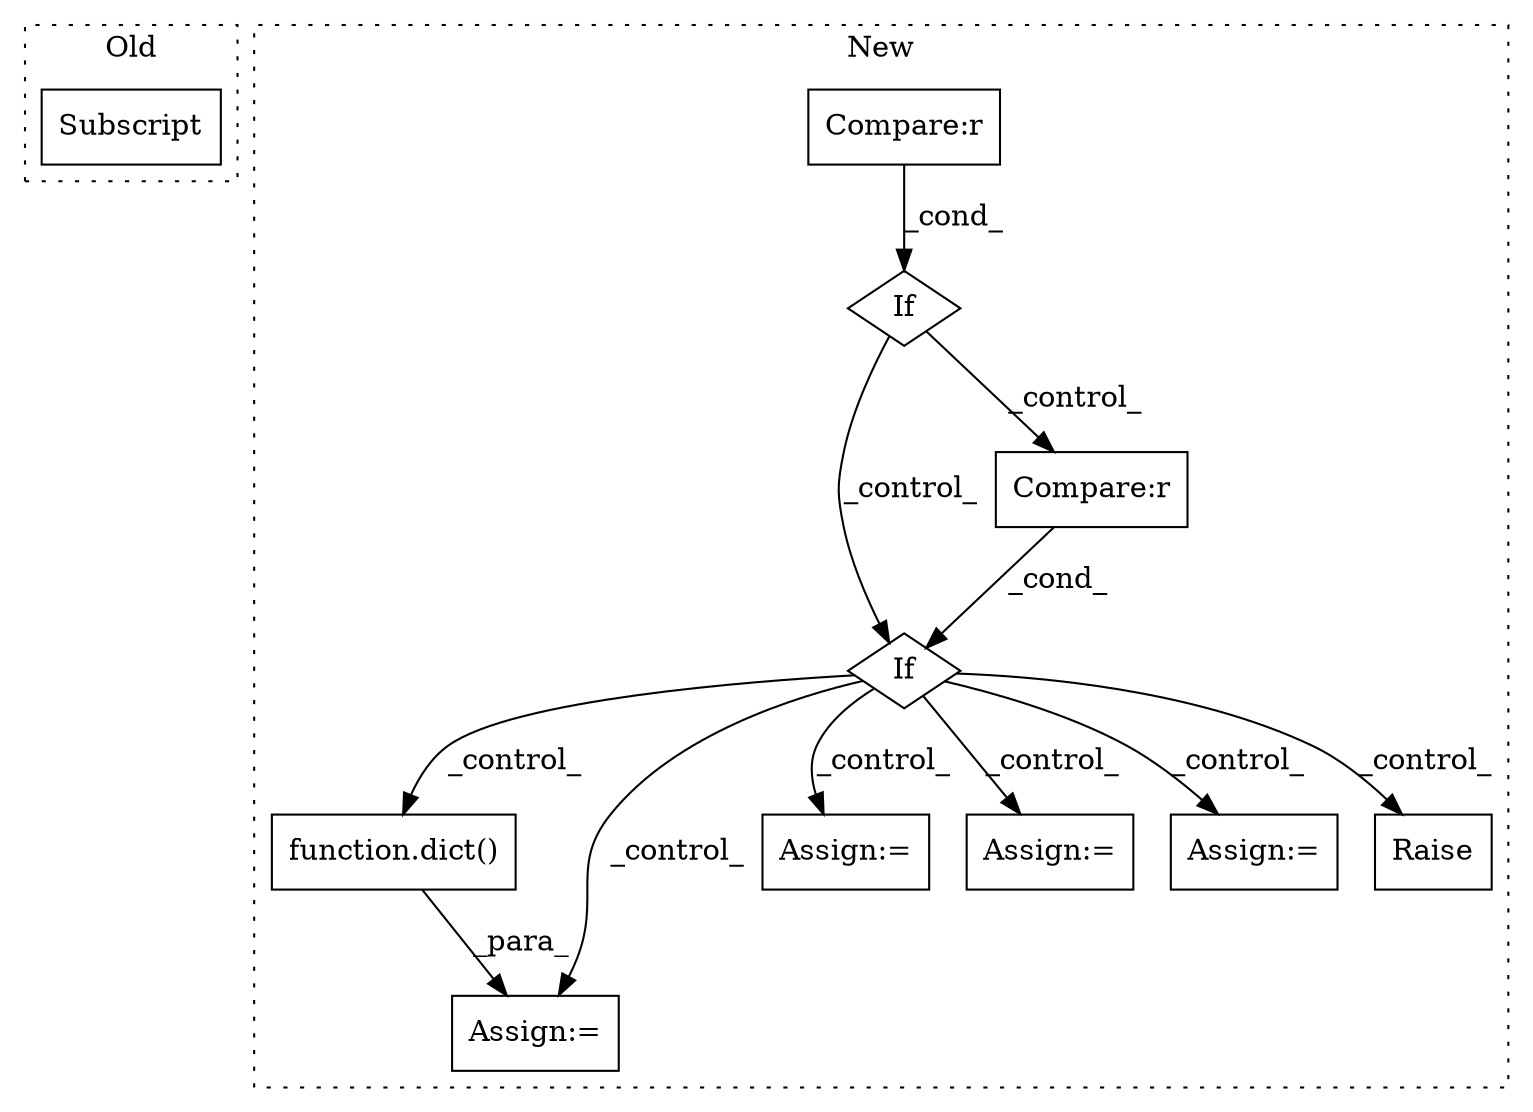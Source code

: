 digraph G {
subgraph cluster0 {
1 [label="Subscript" a="63" s="7197,0" l="11,0" shape="box"];
label = "Old";
style="dotted";
}
subgraph cluster1 {
2 [label="function.dict()" a="75" s="11282" l="116" shape="box"];
3 [label="Assign:=" a="68" s="11279" l="3" shape="box"];
4 [label="If" a="96" s="11076" l="3" shape="diamond"];
5 [label="Compare:r" a="40" s="11079" l="41" shape="box"];
6 [label="Assign:=" a="68" s="11146" l="3" shape="box"];
7 [label="Assign:=" a="68" s="11543" l="3" shape="box"];
8 [label="Assign:=" a="68" s="11418" l="13" shape="box"];
9 [label="Raise" a="91" s="11579" l="6" shape="box"];
10 [label="If" a="96" s="10997" l="3" shape="diamond"];
11 [label="Compare:r" a="40" s="11000" l="62" shape="box"];
label = "New";
style="dotted";
}
2 -> 3 [label="_para_"];
4 -> 6 [label="_control_"];
4 -> 7 [label="_control_"];
4 -> 8 [label="_control_"];
4 -> 2 [label="_control_"];
4 -> 9 [label="_control_"];
4 -> 3 [label="_control_"];
5 -> 4 [label="_cond_"];
10 -> 5 [label="_control_"];
10 -> 4 [label="_control_"];
11 -> 10 [label="_cond_"];
}